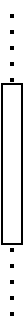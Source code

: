 <mxfile version="21.5.2" type="device">
  <diagram name="ページ1" id="KhvBOPglhgVMazFNmK-v">
    <mxGraphModel dx="1186" dy="673" grid="1" gridSize="10" guides="1" tooltips="1" connect="1" arrows="1" fold="1" page="1" pageScale="1" pageWidth="827" pageHeight="1169" math="0" shadow="0">
      <root>
        <mxCell id="0" />
        <mxCell id="1" parent="0" />
        <mxCell id="ZWqSM1v4CLszh8yMsWQG-1" value="" style="endArrow=none;dashed=1;html=1;dashPattern=1 3;strokeWidth=2;rounded=0;" edge="1" parent="1">
          <mxGeometry width="50" height="50" relative="1" as="geometry">
            <mxPoint x="347" y="229" as="sourcePoint" />
            <mxPoint x="347" y="189" as="targetPoint" />
          </mxGeometry>
        </mxCell>
        <mxCell id="ZWqSM1v4CLszh8yMsWQG-2" value="" style="html=1;points=[];perimeter=orthogonalPerimeter;outlineConnect=0;targetShapes=umlLifeline;portConstraint=eastwest;newEdgeStyle={&quot;edgeStyle&quot;:&quot;elbowEdgeStyle&quot;,&quot;elbow&quot;:&quot;vertical&quot;,&quot;curved&quot;:0,&quot;rounded&quot;:0};" vertex="1" parent="1">
          <mxGeometry x="342" y="230" width="10" height="80" as="geometry" />
        </mxCell>
        <mxCell id="ZWqSM1v4CLszh8yMsWQG-4" value="" style="endArrow=none;dashed=1;html=1;dashPattern=1 3;strokeWidth=2;rounded=0;" edge="1" parent="1">
          <mxGeometry width="50" height="50" relative="1" as="geometry">
            <mxPoint x="347" y="346" as="sourcePoint" />
            <mxPoint x="347" y="306" as="targetPoint" />
          </mxGeometry>
        </mxCell>
      </root>
    </mxGraphModel>
  </diagram>
</mxfile>
